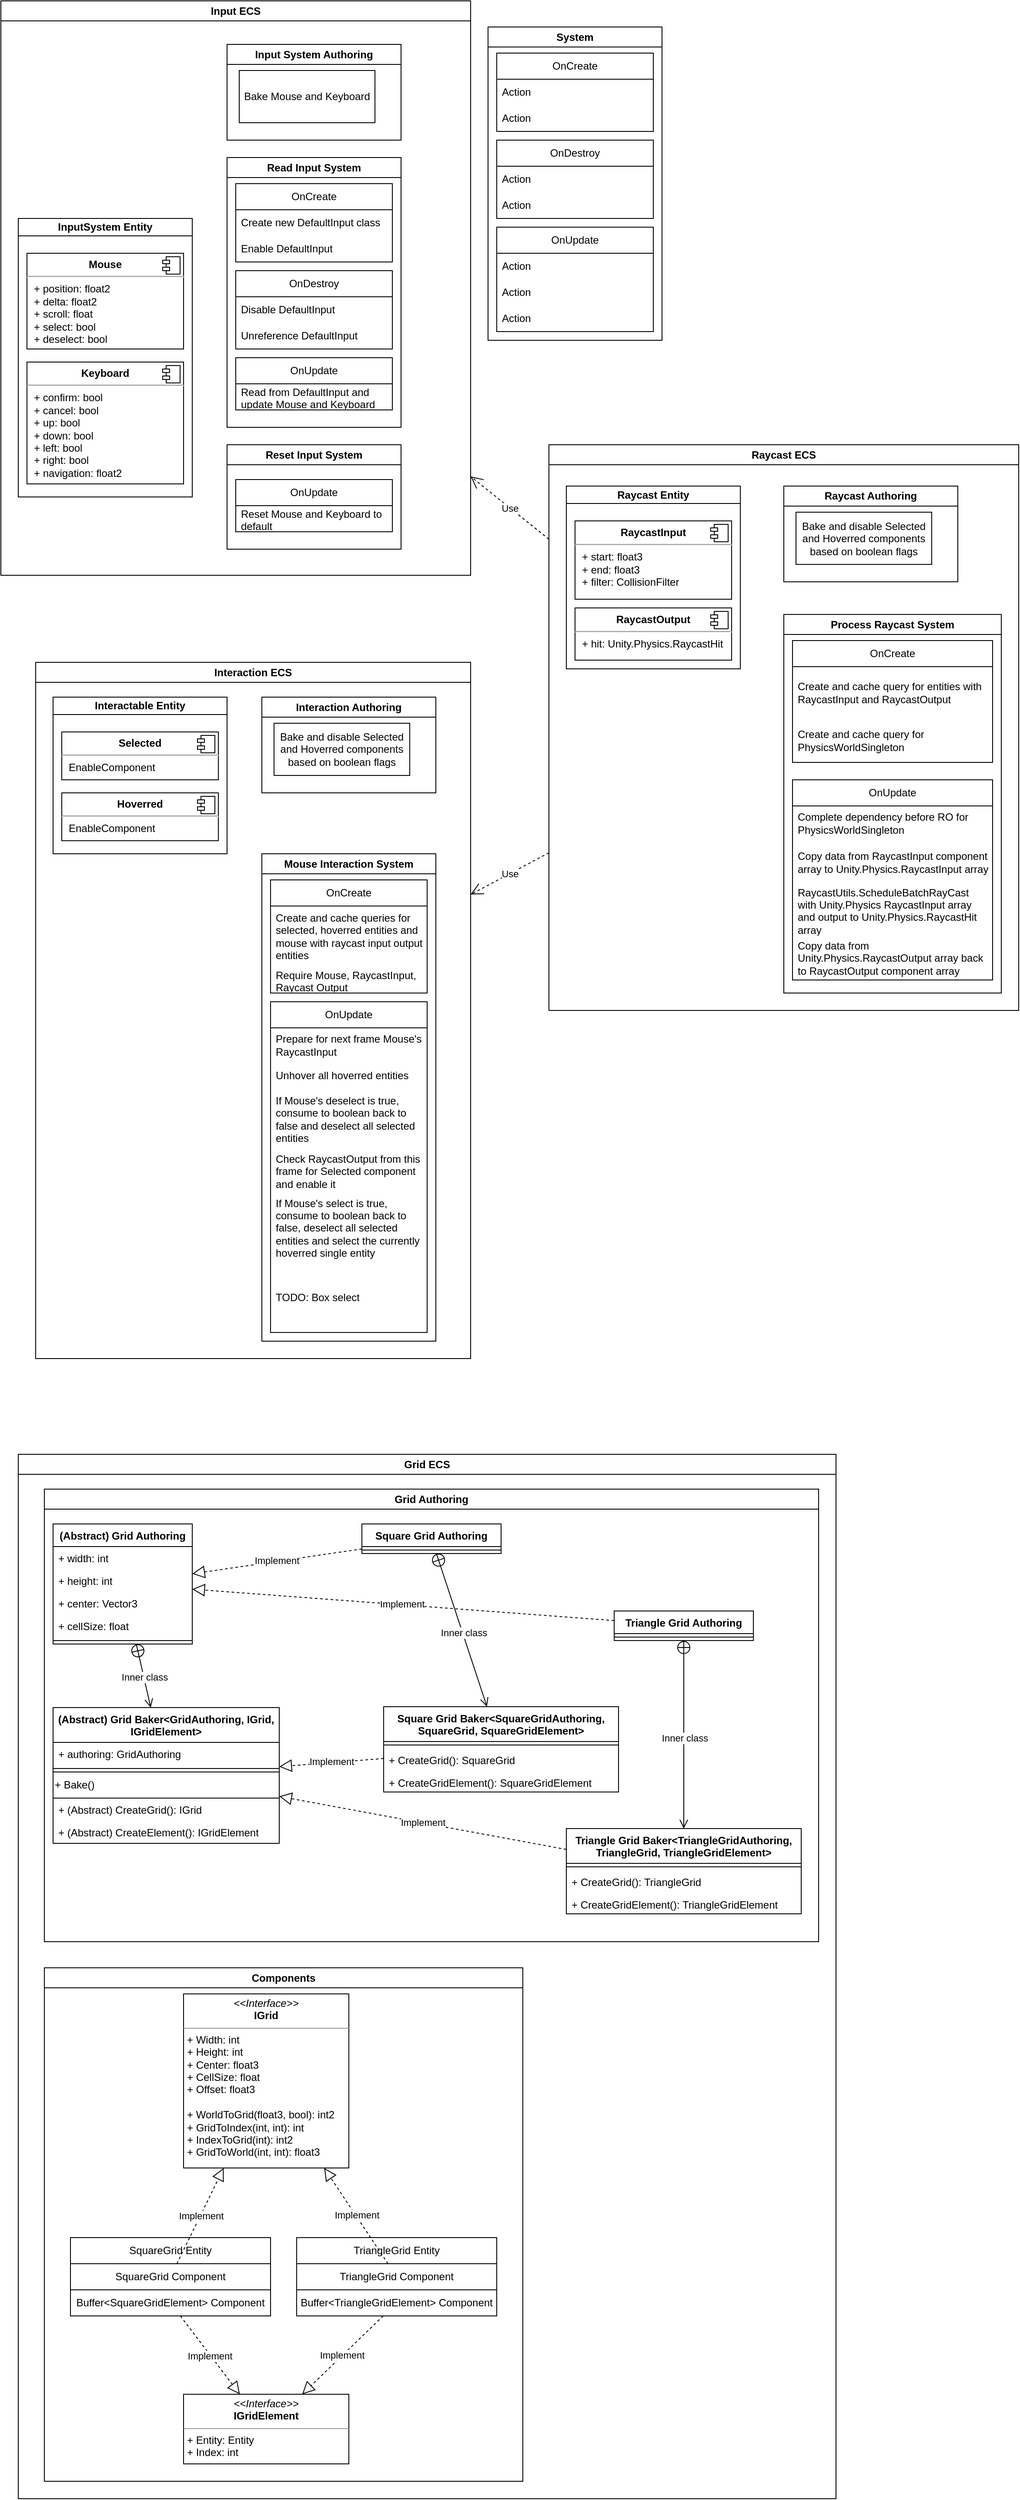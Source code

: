 <mxfile version="22.1.16" type="device">
  <diagram id="C5RBs43oDa-KdzZeNtuy" name="Page-1">
    <mxGraphModel dx="1114" dy="774" grid="1" gridSize="10" guides="1" tooltips="1" connect="1" arrows="1" fold="1" page="1" pageScale="1" pageWidth="827" pageHeight="1169" math="0" shadow="0">
      <root>
        <mxCell id="WIyWlLk6GJQsqaUBKTNV-0" />
        <mxCell id="WIyWlLk6GJQsqaUBKTNV-1" parent="WIyWlLk6GJQsqaUBKTNV-0" />
        <mxCell id="x0R6FGJwcZ99LchFnE9a-0" value="Input ECS" style="swimlane;whiteSpace=wrap;html=1;" parent="WIyWlLk6GJQsqaUBKTNV-1" vertex="1">
          <mxGeometry x="50" y="70" width="540" height="660" as="geometry">
            <mxRectangle x="250" y="120" width="120" height="30" as="alternateBounds" />
          </mxGeometry>
        </mxCell>
        <mxCell id="x0R6FGJwcZ99LchFnE9a-8" value="InputSystem Entity" style="swimlane;whiteSpace=wrap;html=1;startSize=20;" parent="x0R6FGJwcZ99LchFnE9a-0" vertex="1">
          <mxGeometry x="20" y="250" width="200" height="320" as="geometry" />
        </mxCell>
        <mxCell id="x0R6FGJwcZ99LchFnE9a-2" value="&lt;p style=&quot;margin:0px;margin-top:6px;text-align:center;&quot;&gt;&lt;b&gt;Mouse&lt;/b&gt;&lt;/p&gt;&lt;hr&gt;&lt;p style=&quot;margin:0px;margin-left:8px;&quot;&gt;+ position: float2&lt;/p&gt;&lt;p style=&quot;margin:0px;margin-left:8px;&quot;&gt;+ delta: float2&lt;br&gt;&lt;/p&gt;&lt;p style=&quot;margin:0px;margin-left:8px;&quot;&gt;+ scroll: float&lt;br&gt;&lt;/p&gt;&lt;p style=&quot;margin:0px;margin-left:8px;&quot;&gt;+ select: bool&lt;br&gt;&lt;/p&gt;&lt;p style=&quot;margin:0px;margin-left:8px;&quot;&gt;+ deselect: bool&lt;/p&gt;" style="align=left;overflow=fill;html=1;dropTarget=0;whiteSpace=wrap;" parent="x0R6FGJwcZ99LchFnE9a-8" vertex="1">
          <mxGeometry x="10" y="40" width="180" height="110" as="geometry" />
        </mxCell>
        <mxCell id="x0R6FGJwcZ99LchFnE9a-3" value="" style="shape=component;jettyWidth=8;jettyHeight=4;" parent="x0R6FGJwcZ99LchFnE9a-2" vertex="1">
          <mxGeometry x="1" width="20" height="20" relative="1" as="geometry">
            <mxPoint x="-24" y="4" as="offset" />
          </mxGeometry>
        </mxCell>
        <mxCell id="x0R6FGJwcZ99LchFnE9a-4" value="&lt;p style=&quot;margin:0px;margin-top:6px;text-align:center;&quot;&gt;&lt;b&gt;Keyboard&lt;/b&gt;&lt;/p&gt;&lt;hr&gt;&lt;p style=&quot;margin: 0px 0px 0px 8px;&quot;&gt;+ confirm: bool&lt;br&gt;&lt;/p&gt;&lt;p style=&quot;margin: 0px 0px 0px 8px;&quot;&gt;+ cancel: bool&lt;/p&gt;&lt;p style=&quot;margin: 0px 0px 0px 8px;&quot;&gt;+ up: bool&lt;br&gt;&lt;/p&gt;&lt;p style=&quot;margin: 0px 0px 0px 8px;&quot;&gt;+ down: bool&lt;/p&gt;&lt;p style=&quot;margin: 0px 0px 0px 8px;&quot;&gt;+ left: bool&lt;br&gt;&lt;/p&gt;&lt;p style=&quot;margin: 0px 0px 0px 8px;&quot;&gt;+ right: bool&lt;/p&gt;&lt;p style=&quot;margin: 0px 0px 0px 8px;&quot;&gt;+ navigation: float2&lt;/p&gt;" style="align=left;overflow=fill;html=1;dropTarget=0;whiteSpace=wrap;" parent="x0R6FGJwcZ99LchFnE9a-8" vertex="1">
          <mxGeometry x="10" y="165" width="180" height="140" as="geometry" />
        </mxCell>
        <mxCell id="x0R6FGJwcZ99LchFnE9a-5" value="" style="shape=component;jettyWidth=8;jettyHeight=4;" parent="x0R6FGJwcZ99LchFnE9a-4" vertex="1">
          <mxGeometry x="1" width="20" height="20" relative="1" as="geometry">
            <mxPoint x="-24" y="4" as="offset" />
          </mxGeometry>
        </mxCell>
        <mxCell id="x0R6FGJwcZ99LchFnE9a-9" value="Input System Authoring" style="swimlane;whiteSpace=wrap;html=1;" parent="x0R6FGJwcZ99LchFnE9a-0" vertex="1">
          <mxGeometry x="260" y="50" width="200" height="110" as="geometry" />
        </mxCell>
        <mxCell id="x0R6FGJwcZ99LchFnE9a-46" value="Bake Mouse and Keyboard" style="rounded=0;whiteSpace=wrap;html=1;" parent="x0R6FGJwcZ99LchFnE9a-9" vertex="1">
          <mxGeometry x="14" y="30" width="156" height="60" as="geometry" />
        </mxCell>
        <mxCell id="x0R6FGJwcZ99LchFnE9a-10" value="Read Input System" style="swimlane;whiteSpace=wrap;html=1;" parent="x0R6FGJwcZ99LchFnE9a-0" vertex="1">
          <mxGeometry x="260" y="180" width="200" height="310" as="geometry">
            <mxRectangle x="260" y="300" width="150" height="30" as="alternateBounds" />
          </mxGeometry>
        </mxCell>
        <mxCell id="x0R6FGJwcZ99LchFnE9a-12" value="OnCreate" style="swimlane;fontStyle=0;childLayout=stackLayout;horizontal=1;startSize=30;horizontalStack=0;resizeParent=1;resizeParentMax=0;resizeLast=0;collapsible=1;marginBottom=0;whiteSpace=wrap;html=1;" parent="x0R6FGJwcZ99LchFnE9a-10" vertex="1">
          <mxGeometry x="10" y="30" width="180" height="90" as="geometry" />
        </mxCell>
        <mxCell id="x0R6FGJwcZ99LchFnE9a-13" value="Create new DefaultInput class" style="text;strokeColor=none;fillColor=none;align=left;verticalAlign=middle;spacingLeft=4;spacingRight=4;overflow=hidden;points=[[0,0.5],[1,0.5]];portConstraint=eastwest;rotatable=0;whiteSpace=wrap;html=1;" parent="x0R6FGJwcZ99LchFnE9a-12" vertex="1">
          <mxGeometry y="30" width="180" height="30" as="geometry" />
        </mxCell>
        <mxCell id="x0R6FGJwcZ99LchFnE9a-42" value="Enable DefaultInput" style="text;strokeColor=none;fillColor=none;align=left;verticalAlign=middle;spacingLeft=4;spacingRight=4;overflow=hidden;points=[[0,0.5],[1,0.5]];portConstraint=eastwest;rotatable=0;whiteSpace=wrap;html=1;" parent="x0R6FGJwcZ99LchFnE9a-12" vertex="1">
          <mxGeometry y="60" width="180" height="30" as="geometry" />
        </mxCell>
        <mxCell id="x0R6FGJwcZ99LchFnE9a-16" value="OnDestroy" style="swimlane;fontStyle=0;childLayout=stackLayout;horizontal=1;startSize=30;horizontalStack=0;resizeParent=1;resizeParentMax=0;resizeLast=0;collapsible=1;marginBottom=0;whiteSpace=wrap;html=1;" parent="x0R6FGJwcZ99LchFnE9a-10" vertex="1">
          <mxGeometry x="10" y="130" width="180" height="90" as="geometry" />
        </mxCell>
        <mxCell id="x0R6FGJwcZ99LchFnE9a-17" value="Disable DefaultInput" style="text;strokeColor=none;fillColor=none;align=left;verticalAlign=middle;spacingLeft=4;spacingRight=4;overflow=hidden;points=[[0,0.5],[1,0.5]];portConstraint=eastwest;rotatable=0;whiteSpace=wrap;html=1;" parent="x0R6FGJwcZ99LchFnE9a-16" vertex="1">
          <mxGeometry y="30" width="180" height="30" as="geometry" />
        </mxCell>
        <mxCell id="x0R6FGJwcZ99LchFnE9a-44" value="Unreference DefaultInput" style="text;strokeColor=none;fillColor=none;align=left;verticalAlign=middle;spacingLeft=4;spacingRight=4;overflow=hidden;points=[[0,0.5],[1,0.5]];portConstraint=eastwest;rotatable=0;whiteSpace=wrap;html=1;" parent="x0R6FGJwcZ99LchFnE9a-16" vertex="1">
          <mxGeometry y="60" width="180" height="30" as="geometry" />
        </mxCell>
        <mxCell id="x0R6FGJwcZ99LchFnE9a-20" value="OnUpdate" style="swimlane;fontStyle=0;childLayout=stackLayout;horizontal=1;startSize=30;horizontalStack=0;resizeParent=1;resizeParentMax=0;resizeLast=0;collapsible=1;marginBottom=0;whiteSpace=wrap;html=1;" parent="x0R6FGJwcZ99LchFnE9a-10" vertex="1">
          <mxGeometry x="10" y="230" width="180" height="60" as="geometry" />
        </mxCell>
        <mxCell id="x0R6FGJwcZ99LchFnE9a-22" value="Read from DefaultInput and update Mouse and Keyboard" style="text;strokeColor=none;fillColor=none;align=left;verticalAlign=middle;spacingLeft=4;spacingRight=4;overflow=hidden;points=[[0,0.5],[1,0.5]];portConstraint=eastwest;rotatable=0;whiteSpace=wrap;html=1;" parent="x0R6FGJwcZ99LchFnE9a-20" vertex="1">
          <mxGeometry y="30" width="180" height="30" as="geometry" />
        </mxCell>
        <mxCell id="pSEBk5ECcO7ClqmV0BmE-11" value="Reset Input System" style="swimlane;whiteSpace=wrap;html=1;" vertex="1" parent="x0R6FGJwcZ99LchFnE9a-0">
          <mxGeometry x="260" y="510" width="200" height="120" as="geometry">
            <mxRectangle x="260" y="300" width="150" height="30" as="alternateBounds" />
          </mxGeometry>
        </mxCell>
        <mxCell id="pSEBk5ECcO7ClqmV0BmE-18" value="OnUpdate" style="swimlane;fontStyle=0;childLayout=stackLayout;horizontal=1;startSize=30;horizontalStack=0;resizeParent=1;resizeParentMax=0;resizeLast=0;collapsible=1;marginBottom=0;whiteSpace=wrap;html=1;" vertex="1" parent="pSEBk5ECcO7ClqmV0BmE-11">
          <mxGeometry x="10" y="40" width="180" height="60" as="geometry" />
        </mxCell>
        <mxCell id="pSEBk5ECcO7ClqmV0BmE-19" value="Reset Mouse and Keyboard to default" style="text;strokeColor=none;fillColor=none;align=left;verticalAlign=middle;spacingLeft=4;spacingRight=4;overflow=hidden;points=[[0,0.5],[1,0.5]];portConstraint=eastwest;rotatable=0;whiteSpace=wrap;html=1;" vertex="1" parent="pSEBk5ECcO7ClqmV0BmE-18">
          <mxGeometry y="30" width="180" height="30" as="geometry" />
        </mxCell>
        <mxCell id="x0R6FGJwcZ99LchFnE9a-23" value="System" style="swimlane;whiteSpace=wrap;html=1;" parent="WIyWlLk6GJQsqaUBKTNV-1" vertex="1">
          <mxGeometry x="610" y="100" width="200" height="360" as="geometry">
            <mxRectangle x="260" y="300" width="150" height="30" as="alternateBounds" />
          </mxGeometry>
        </mxCell>
        <mxCell id="x0R6FGJwcZ99LchFnE9a-24" value="OnCreate" style="swimlane;fontStyle=0;childLayout=stackLayout;horizontal=1;startSize=30;horizontalStack=0;resizeParent=1;resizeParentMax=0;resizeLast=0;collapsible=1;marginBottom=0;whiteSpace=wrap;html=1;" parent="x0R6FGJwcZ99LchFnE9a-23" vertex="1">
          <mxGeometry x="10" y="30" width="180" height="90" as="geometry" />
        </mxCell>
        <mxCell id="x0R6FGJwcZ99LchFnE9a-32" value="Action" style="text;strokeColor=none;fillColor=none;align=left;verticalAlign=middle;spacingLeft=4;spacingRight=4;overflow=hidden;points=[[0,0.5],[1,0.5]];portConstraint=eastwest;rotatable=0;whiteSpace=wrap;html=1;" parent="x0R6FGJwcZ99LchFnE9a-24" vertex="1">
          <mxGeometry y="30" width="180" height="30" as="geometry" />
        </mxCell>
        <mxCell id="x0R6FGJwcZ99LchFnE9a-33" value="Action" style="text;strokeColor=none;fillColor=none;align=left;verticalAlign=middle;spacingLeft=4;spacingRight=4;overflow=hidden;points=[[0,0.5],[1,0.5]];portConstraint=eastwest;rotatable=0;whiteSpace=wrap;html=1;" parent="x0R6FGJwcZ99LchFnE9a-24" vertex="1">
          <mxGeometry y="60" width="180" height="30" as="geometry" />
        </mxCell>
        <mxCell id="x0R6FGJwcZ99LchFnE9a-34" value="OnDestroy" style="swimlane;fontStyle=0;childLayout=stackLayout;horizontal=1;startSize=30;horizontalStack=0;resizeParent=1;resizeParentMax=0;resizeLast=0;collapsible=1;marginBottom=0;whiteSpace=wrap;html=1;" parent="x0R6FGJwcZ99LchFnE9a-23" vertex="1">
          <mxGeometry x="10" y="130" width="180" height="90" as="geometry" />
        </mxCell>
        <mxCell id="x0R6FGJwcZ99LchFnE9a-35" value="Action" style="text;strokeColor=none;fillColor=none;align=left;verticalAlign=middle;spacingLeft=4;spacingRight=4;overflow=hidden;points=[[0,0.5],[1,0.5]];portConstraint=eastwest;rotatable=0;whiteSpace=wrap;html=1;" parent="x0R6FGJwcZ99LchFnE9a-34" vertex="1">
          <mxGeometry y="30" width="180" height="30" as="geometry" />
        </mxCell>
        <mxCell id="x0R6FGJwcZ99LchFnE9a-36" value="Action" style="text;strokeColor=none;fillColor=none;align=left;verticalAlign=middle;spacingLeft=4;spacingRight=4;overflow=hidden;points=[[0,0.5],[1,0.5]];portConstraint=eastwest;rotatable=0;whiteSpace=wrap;html=1;" parent="x0R6FGJwcZ99LchFnE9a-34" vertex="1">
          <mxGeometry y="60" width="180" height="30" as="geometry" />
        </mxCell>
        <mxCell id="x0R6FGJwcZ99LchFnE9a-38" value="OnUpdate" style="swimlane;fontStyle=0;childLayout=stackLayout;horizontal=1;startSize=30;horizontalStack=0;resizeParent=1;resizeParentMax=0;resizeLast=0;collapsible=1;marginBottom=0;whiteSpace=wrap;html=1;" parent="x0R6FGJwcZ99LchFnE9a-23" vertex="1">
          <mxGeometry x="10" y="230" width="180" height="120" as="geometry" />
        </mxCell>
        <mxCell id="x0R6FGJwcZ99LchFnE9a-39" value="Action" style="text;strokeColor=none;fillColor=none;align=left;verticalAlign=middle;spacingLeft=4;spacingRight=4;overflow=hidden;points=[[0,0.5],[1,0.5]];portConstraint=eastwest;rotatable=0;whiteSpace=wrap;html=1;" parent="x0R6FGJwcZ99LchFnE9a-38" vertex="1">
          <mxGeometry y="30" width="180" height="30" as="geometry" />
        </mxCell>
        <mxCell id="x0R6FGJwcZ99LchFnE9a-40" value="Action" style="text;strokeColor=none;fillColor=none;align=left;verticalAlign=middle;spacingLeft=4;spacingRight=4;overflow=hidden;points=[[0,0.5],[1,0.5]];portConstraint=eastwest;rotatable=0;whiteSpace=wrap;html=1;" parent="x0R6FGJwcZ99LchFnE9a-38" vertex="1">
          <mxGeometry y="60" width="180" height="30" as="geometry" />
        </mxCell>
        <mxCell id="x0R6FGJwcZ99LchFnE9a-41" value="Action" style="text;strokeColor=none;fillColor=none;align=left;verticalAlign=middle;spacingLeft=4;spacingRight=4;overflow=hidden;points=[[0,0.5],[1,0.5]];portConstraint=eastwest;rotatable=0;whiteSpace=wrap;html=1;" parent="x0R6FGJwcZ99LchFnE9a-38" vertex="1">
          <mxGeometry y="90" width="180" height="30" as="geometry" />
        </mxCell>
        <mxCell id="pSEBk5ECcO7ClqmV0BmE-63" value="Raycast ECS" style="swimlane;whiteSpace=wrap;html=1;startSize=23;" vertex="1" parent="WIyWlLk6GJQsqaUBKTNV-1">
          <mxGeometry x="680" y="580" width="540" height="650" as="geometry" />
        </mxCell>
        <mxCell id="pSEBk5ECcO7ClqmV0BmE-42" value="Raycast Entity" style="swimlane;whiteSpace=wrap;html=1;startSize=20;" vertex="1" parent="pSEBk5ECcO7ClqmV0BmE-63">
          <mxGeometry x="20" y="47.5" width="200" height="210" as="geometry" />
        </mxCell>
        <mxCell id="pSEBk5ECcO7ClqmV0BmE-43" value="&lt;p style=&quot;margin:0px;margin-top:6px;text-align:center;&quot;&gt;&lt;b&gt;RaycastOutput&lt;/b&gt;&lt;/p&gt;&lt;hr&gt;&lt;p style=&quot;margin: 0px 0px 0px 8px;&quot;&gt;+ hit: Unity.Physics.RaycastHit&lt;/p&gt;" style="align=left;overflow=fill;html=1;dropTarget=0;whiteSpace=wrap;" vertex="1" parent="pSEBk5ECcO7ClqmV0BmE-42">
          <mxGeometry x="10" y="140" width="180" height="60" as="geometry" />
        </mxCell>
        <mxCell id="pSEBk5ECcO7ClqmV0BmE-44" value="" style="shape=component;jettyWidth=8;jettyHeight=4;" vertex="1" parent="pSEBk5ECcO7ClqmV0BmE-43">
          <mxGeometry x="1" width="20" height="20" relative="1" as="geometry">
            <mxPoint x="-24" y="4" as="offset" />
          </mxGeometry>
        </mxCell>
        <mxCell id="pSEBk5ECcO7ClqmV0BmE-45" value="&lt;p style=&quot;margin:0px;margin-top:6px;text-align:center;&quot;&gt;&lt;b&gt;RaycastInput&lt;/b&gt;&lt;/p&gt;&lt;hr&gt;&lt;p style=&quot;margin: 0px 0px 0px 8px;&quot;&gt;+ start: float3&lt;br&gt;&lt;/p&gt;&lt;p style=&quot;margin: 0px 0px 0px 8px;&quot;&gt;+ end: float3&lt;/p&gt;&lt;p style=&quot;margin: 0px 0px 0px 8px;&quot;&gt;+ filter: CollisionFilter&lt;/p&gt;" style="align=left;overflow=fill;html=1;dropTarget=0;whiteSpace=wrap;" vertex="1" parent="pSEBk5ECcO7ClqmV0BmE-42">
          <mxGeometry x="10" y="40" width="180" height="90" as="geometry" />
        </mxCell>
        <mxCell id="pSEBk5ECcO7ClqmV0BmE-46" value="" style="shape=component;jettyWidth=8;jettyHeight=4;" vertex="1" parent="pSEBk5ECcO7ClqmV0BmE-45">
          <mxGeometry x="1" width="20" height="20" relative="1" as="geometry">
            <mxPoint x="-24" y="4" as="offset" />
          </mxGeometry>
        </mxCell>
        <mxCell id="pSEBk5ECcO7ClqmV0BmE-47" value="Raycast Authoring" style="swimlane;whiteSpace=wrap;html=1;" vertex="1" parent="pSEBk5ECcO7ClqmV0BmE-63">
          <mxGeometry x="270" y="47.5" width="200" height="110" as="geometry" />
        </mxCell>
        <mxCell id="pSEBk5ECcO7ClqmV0BmE-48" value="Bake and disable Selected and Hoverred components based on boolean flags" style="rounded=0;whiteSpace=wrap;html=1;" vertex="1" parent="pSEBk5ECcO7ClqmV0BmE-47">
          <mxGeometry x="14" y="30" width="156" height="60" as="geometry" />
        </mxCell>
        <mxCell id="pSEBk5ECcO7ClqmV0BmE-52" value="Process Raycast System" style="swimlane;whiteSpace=wrap;html=1;" vertex="1" parent="pSEBk5ECcO7ClqmV0BmE-63">
          <mxGeometry x="270" y="195" width="250" height="435" as="geometry">
            <mxRectangle x="260" y="300" width="150" height="30" as="alternateBounds" />
          </mxGeometry>
        </mxCell>
        <mxCell id="pSEBk5ECcO7ClqmV0BmE-53" value="OnCreate" style="swimlane;fontStyle=0;childLayout=stackLayout;horizontal=1;startSize=30;horizontalStack=0;resizeParent=1;resizeParentMax=0;resizeLast=0;collapsible=1;marginBottom=0;whiteSpace=wrap;html=1;" vertex="1" parent="pSEBk5ECcO7ClqmV0BmE-52">
          <mxGeometry x="10" y="30" width="230" height="140" as="geometry" />
        </mxCell>
        <mxCell id="pSEBk5ECcO7ClqmV0BmE-54" value="Create and cache query for entities with RaycastInput and RaycastOutput" style="text;strokeColor=none;fillColor=none;align=left;verticalAlign=middle;spacingLeft=4;spacingRight=4;overflow=hidden;points=[[0,0.5],[1,0.5]];portConstraint=eastwest;rotatable=0;whiteSpace=wrap;html=1;" vertex="1" parent="pSEBk5ECcO7ClqmV0BmE-53">
          <mxGeometry y="30" width="230" height="60" as="geometry" />
        </mxCell>
        <mxCell id="pSEBk5ECcO7ClqmV0BmE-55" value="Create and cache query for PhysicsWorldSingleton" style="text;strokeColor=none;fillColor=none;align=left;verticalAlign=middle;spacingLeft=4;spacingRight=4;overflow=hidden;points=[[0,0.5],[1,0.5]];portConstraint=eastwest;rotatable=0;whiteSpace=wrap;html=1;" vertex="1" parent="pSEBk5ECcO7ClqmV0BmE-53">
          <mxGeometry y="90" width="230" height="50" as="geometry" />
        </mxCell>
        <mxCell id="pSEBk5ECcO7ClqmV0BmE-59" value="OnUpdate" style="swimlane;fontStyle=0;childLayout=stackLayout;horizontal=1;startSize=30;horizontalStack=0;resizeParent=1;resizeParentMax=0;resizeLast=0;collapsible=1;marginBottom=0;whiteSpace=wrap;html=1;" vertex="1" parent="pSEBk5ECcO7ClqmV0BmE-52">
          <mxGeometry x="10" y="190" width="230" height="230" as="geometry" />
        </mxCell>
        <mxCell id="pSEBk5ECcO7ClqmV0BmE-60" value="Complete dependency before RO for PhysicsWorldSingleton" style="text;strokeColor=none;fillColor=none;align=left;verticalAlign=middle;spacingLeft=4;spacingRight=4;overflow=hidden;points=[[0,0.5],[1,0.5]];portConstraint=eastwest;rotatable=0;whiteSpace=wrap;html=1;" vertex="1" parent="pSEBk5ECcO7ClqmV0BmE-59">
          <mxGeometry y="30" width="230" height="40" as="geometry" />
        </mxCell>
        <mxCell id="pSEBk5ECcO7ClqmV0BmE-61" value="Copy data from RaycastInput component array to Unity.Physics.RaycastInput array" style="text;strokeColor=none;fillColor=none;align=left;verticalAlign=middle;spacingLeft=4;spacingRight=4;overflow=hidden;points=[[0,0.5],[1,0.5]];portConstraint=eastwest;rotatable=0;whiteSpace=wrap;html=1;" vertex="1" parent="pSEBk5ECcO7ClqmV0BmE-59">
          <mxGeometry y="70" width="230" height="50" as="geometry" />
        </mxCell>
        <mxCell id="pSEBk5ECcO7ClqmV0BmE-62" value="RaycastUtils.ScheduleBatchRayCast with Unity.Physics RaycastInput array and output to Unity.Physics.RaycastHit array" style="text;strokeColor=none;fillColor=none;align=left;verticalAlign=middle;spacingLeft=4;spacingRight=4;overflow=hidden;points=[[0,0.5],[1,0.5]];portConstraint=eastwest;rotatable=0;whiteSpace=wrap;html=1;" vertex="1" parent="pSEBk5ECcO7ClqmV0BmE-59">
          <mxGeometry y="120" width="230" height="60" as="geometry" />
        </mxCell>
        <mxCell id="pSEBk5ECcO7ClqmV0BmE-83" value="Copy data from Unity.Physics.RaycastOutput array back to RaycastOutput component array" style="text;strokeColor=none;fillColor=none;align=left;verticalAlign=middle;spacingLeft=4;spacingRight=4;overflow=hidden;points=[[0,0.5],[1,0.5]];portConstraint=eastwest;rotatable=0;whiteSpace=wrap;html=1;" vertex="1" parent="pSEBk5ECcO7ClqmV0BmE-59">
          <mxGeometry y="180" width="230" height="50" as="geometry" />
        </mxCell>
        <mxCell id="pSEBk5ECcO7ClqmV0BmE-64" value="Interaction ECS" style="swimlane;whiteSpace=wrap;html=1;" vertex="1" parent="WIyWlLk6GJQsqaUBKTNV-1">
          <mxGeometry x="90" y="830" width="500" height="800" as="geometry" />
        </mxCell>
        <mxCell id="pSEBk5ECcO7ClqmV0BmE-22" value="Interactable Entity" style="swimlane;whiteSpace=wrap;html=1;startSize=20;" vertex="1" parent="pSEBk5ECcO7ClqmV0BmE-64">
          <mxGeometry x="20" y="40" width="200" height="180" as="geometry" />
        </mxCell>
        <mxCell id="pSEBk5ECcO7ClqmV0BmE-25" value="&lt;p style=&quot;margin:0px;margin-top:6px;text-align:center;&quot;&gt;&lt;b&gt;Hoverred&lt;/b&gt;&lt;/p&gt;&lt;hr&gt;&lt;p style=&quot;margin: 0px 0px 0px 8px;&quot;&gt;EnableComponent&lt;/p&gt;" style="align=left;overflow=fill;html=1;dropTarget=0;whiteSpace=wrap;" vertex="1" parent="pSEBk5ECcO7ClqmV0BmE-22">
          <mxGeometry x="10" y="110" width="180" height="55" as="geometry" />
        </mxCell>
        <mxCell id="pSEBk5ECcO7ClqmV0BmE-26" value="" style="shape=component;jettyWidth=8;jettyHeight=4;" vertex="1" parent="pSEBk5ECcO7ClqmV0BmE-25">
          <mxGeometry x="1" width="20" height="20" relative="1" as="geometry">
            <mxPoint x="-24" y="4" as="offset" />
          </mxGeometry>
        </mxCell>
        <mxCell id="pSEBk5ECcO7ClqmV0BmE-27" value="&lt;p style=&quot;margin:0px;margin-top:6px;text-align:center;&quot;&gt;&lt;b&gt;Selected&lt;/b&gt;&lt;/p&gt;&lt;hr&gt;&lt;p style=&quot;margin: 0px 0px 0px 8px;&quot;&gt;EnableComponent&lt;/p&gt;" style="align=left;overflow=fill;html=1;dropTarget=0;whiteSpace=wrap;" vertex="1" parent="pSEBk5ECcO7ClqmV0BmE-22">
          <mxGeometry x="10" y="40" width="180" height="55" as="geometry" />
        </mxCell>
        <mxCell id="pSEBk5ECcO7ClqmV0BmE-28" value="" style="shape=component;jettyWidth=8;jettyHeight=4;" vertex="1" parent="pSEBk5ECcO7ClqmV0BmE-27">
          <mxGeometry x="1" width="20" height="20" relative="1" as="geometry">
            <mxPoint x="-24" y="4" as="offset" />
          </mxGeometry>
        </mxCell>
        <mxCell id="pSEBk5ECcO7ClqmV0BmE-29" value="Interaction Authoring" style="swimlane;whiteSpace=wrap;html=1;" vertex="1" parent="pSEBk5ECcO7ClqmV0BmE-64">
          <mxGeometry x="260" y="40" width="200" height="110" as="geometry" />
        </mxCell>
        <mxCell id="pSEBk5ECcO7ClqmV0BmE-30" value="Bake and disable Selected and Hoverred components based on boolean flags" style="rounded=0;whiteSpace=wrap;html=1;" vertex="1" parent="pSEBk5ECcO7ClqmV0BmE-29">
          <mxGeometry x="14" y="30" width="156" height="60" as="geometry" />
        </mxCell>
        <mxCell id="pSEBk5ECcO7ClqmV0BmE-31" value="Mouse Interaction System" style="swimlane;whiteSpace=wrap;html=1;" vertex="1" parent="pSEBk5ECcO7ClqmV0BmE-64">
          <mxGeometry x="260" y="220" width="200" height="560" as="geometry">
            <mxRectangle x="260" y="300" width="150" height="30" as="alternateBounds" />
          </mxGeometry>
        </mxCell>
        <mxCell id="pSEBk5ECcO7ClqmV0BmE-32" value="OnCreate" style="swimlane;fontStyle=0;childLayout=stackLayout;horizontal=1;startSize=30;horizontalStack=0;resizeParent=1;resizeParentMax=0;resizeLast=0;collapsible=1;marginBottom=0;whiteSpace=wrap;html=1;" vertex="1" parent="pSEBk5ECcO7ClqmV0BmE-31">
          <mxGeometry x="10" y="30" width="180" height="130" as="geometry" />
        </mxCell>
        <mxCell id="pSEBk5ECcO7ClqmV0BmE-33" value="Create and cache queries for selected, hoverred entities and mouse with raycast input output entities" style="text;strokeColor=none;fillColor=none;align=left;verticalAlign=middle;spacingLeft=4;spacingRight=4;overflow=hidden;points=[[0,0.5],[1,0.5]];portConstraint=eastwest;rotatable=0;whiteSpace=wrap;html=1;" vertex="1" parent="pSEBk5ECcO7ClqmV0BmE-32">
          <mxGeometry y="30" width="180" height="70" as="geometry" />
        </mxCell>
        <mxCell id="pSEBk5ECcO7ClqmV0BmE-34" value="Require Mouse, RaycastInput, Raycast Output" style="text;strokeColor=none;fillColor=none;align=left;verticalAlign=middle;spacingLeft=4;spacingRight=4;overflow=hidden;points=[[0,0.5],[1,0.5]];portConstraint=eastwest;rotatable=0;whiteSpace=wrap;html=1;" vertex="1" parent="pSEBk5ECcO7ClqmV0BmE-32">
          <mxGeometry y="100" width="180" height="30" as="geometry" />
        </mxCell>
        <mxCell id="pSEBk5ECcO7ClqmV0BmE-38" value="OnUpdate" style="swimlane;fontStyle=0;childLayout=stackLayout;horizontal=1;startSize=30;horizontalStack=0;resizeParent=1;resizeParentMax=0;resizeLast=0;collapsible=1;marginBottom=0;whiteSpace=wrap;html=1;" vertex="1" parent="pSEBk5ECcO7ClqmV0BmE-31">
          <mxGeometry x="10" y="170" width="180" height="380" as="geometry" />
        </mxCell>
        <mxCell id="pSEBk5ECcO7ClqmV0BmE-39" value="Prepare for next frame Mouse&#39;s RaycastInput" style="text;strokeColor=none;fillColor=none;align=left;verticalAlign=middle;spacingLeft=4;spacingRight=4;overflow=hidden;points=[[0,0.5],[1,0.5]];portConstraint=eastwest;rotatable=0;whiteSpace=wrap;html=1;" vertex="1" parent="pSEBk5ECcO7ClqmV0BmE-38">
          <mxGeometry y="30" width="180" height="40" as="geometry" />
        </mxCell>
        <mxCell id="pSEBk5ECcO7ClqmV0BmE-40" value="Unhover all hoverred entities" style="text;strokeColor=none;fillColor=none;align=left;verticalAlign=middle;spacingLeft=4;spacingRight=4;overflow=hidden;points=[[0,0.5],[1,0.5]];portConstraint=eastwest;rotatable=0;whiteSpace=wrap;html=1;" vertex="1" parent="pSEBk5ECcO7ClqmV0BmE-38">
          <mxGeometry y="70" width="180" height="30" as="geometry" />
        </mxCell>
        <mxCell id="pSEBk5ECcO7ClqmV0BmE-41" value="If Mouse&#39;s deselect is true, consume to boolean back to false and deselect all selected entities" style="text;strokeColor=none;fillColor=none;align=left;verticalAlign=middle;spacingLeft=4;spacingRight=4;overflow=hidden;points=[[0,0.5],[1,0.5]];portConstraint=eastwest;rotatable=0;whiteSpace=wrap;html=1;" vertex="1" parent="pSEBk5ECcO7ClqmV0BmE-38">
          <mxGeometry y="100" width="180" height="70" as="geometry" />
        </mxCell>
        <mxCell id="pSEBk5ECcO7ClqmV0BmE-50" value="Check RaycastOutput from this frame for Selected component and enable it" style="text;strokeColor=none;fillColor=none;align=left;verticalAlign=middle;spacingLeft=4;spacingRight=4;overflow=hidden;points=[[0,0.5],[1,0.5]];portConstraint=eastwest;rotatable=0;whiteSpace=wrap;html=1;" vertex="1" parent="pSEBk5ECcO7ClqmV0BmE-38">
          <mxGeometry y="170" width="180" height="50" as="geometry" />
        </mxCell>
        <mxCell id="pSEBk5ECcO7ClqmV0BmE-49" value="If Mouse&#39;s select is true, consume to boolean back to false, deselect all selected entities and select the currently hoverred single entity" style="text;strokeColor=none;fillColor=none;align=left;verticalAlign=middle;spacingLeft=4;spacingRight=4;overflow=hidden;points=[[0,0.5],[1,0.5]];portConstraint=eastwest;rotatable=0;whiteSpace=wrap;html=1;" vertex="1" parent="pSEBk5ECcO7ClqmV0BmE-38">
          <mxGeometry y="220" width="180" height="80" as="geometry" />
        </mxCell>
        <mxCell id="pSEBk5ECcO7ClqmV0BmE-51" value="TODO: Box select" style="text;strokeColor=none;fillColor=none;align=left;verticalAlign=middle;spacingLeft=4;spacingRight=4;overflow=hidden;points=[[0,0.5],[1,0.5]];portConstraint=eastwest;rotatable=0;whiteSpace=wrap;html=1;" vertex="1" parent="pSEBk5ECcO7ClqmV0BmE-38">
          <mxGeometry y="300" width="180" height="80" as="geometry" />
        </mxCell>
        <mxCell id="pSEBk5ECcO7ClqmV0BmE-85" value="Use" style="endArrow=open;endSize=12;dashed=1;html=1;rounded=0;" edge="1" parent="WIyWlLk6GJQsqaUBKTNV-1" source="pSEBk5ECcO7ClqmV0BmE-63" target="x0R6FGJwcZ99LchFnE9a-0">
          <mxGeometry width="160" relative="1" as="geometry">
            <mxPoint x="490" y="740" as="sourcePoint" />
            <mxPoint x="650" y="740" as="targetPoint" />
          </mxGeometry>
        </mxCell>
        <mxCell id="pSEBk5ECcO7ClqmV0BmE-86" value="Use" style="endArrow=open;endSize=12;dashed=1;html=1;rounded=0;" edge="1" parent="WIyWlLk6GJQsqaUBKTNV-1" source="pSEBk5ECcO7ClqmV0BmE-63" target="pSEBk5ECcO7ClqmV0BmE-64">
          <mxGeometry width="160" relative="1" as="geometry">
            <mxPoint x="490" y="880" as="sourcePoint" />
            <mxPoint x="650" y="880" as="targetPoint" />
          </mxGeometry>
        </mxCell>
        <mxCell id="pSEBk5ECcO7ClqmV0BmE-87" value="Grid ECS" style="swimlane;whiteSpace=wrap;html=1;" vertex="1" parent="WIyWlLk6GJQsqaUBKTNV-1">
          <mxGeometry x="70" y="1740" width="940" height="1200" as="geometry">
            <mxRectangle x="250" y="120" width="120" height="30" as="alternateBounds" />
          </mxGeometry>
        </mxCell>
        <mxCell id="pSEBk5ECcO7ClqmV0BmE-93" value="Grid Authoring" style="swimlane;whiteSpace=wrap;html=1;startSize=23;" vertex="1" parent="pSEBk5ECcO7ClqmV0BmE-87">
          <mxGeometry x="30" y="40" width="890" height="520" as="geometry" />
        </mxCell>
        <mxCell id="pSEBk5ECcO7ClqmV0BmE-108" value="(Abstract) Grid Authoring" style="swimlane;fontStyle=1;align=center;verticalAlign=top;childLayout=stackLayout;horizontal=1;startSize=26;horizontalStack=0;resizeParent=1;resizeParentMax=0;resizeLast=0;collapsible=1;marginBottom=0;whiteSpace=wrap;html=1;" vertex="1" parent="pSEBk5ECcO7ClqmV0BmE-93">
          <mxGeometry x="10" y="40" width="160" height="138" as="geometry" />
        </mxCell>
        <mxCell id="pSEBk5ECcO7ClqmV0BmE-109" value="+ width: int" style="text;strokeColor=none;fillColor=none;align=left;verticalAlign=top;spacingLeft=4;spacingRight=4;overflow=hidden;rotatable=0;points=[[0,0.5],[1,0.5]];portConstraint=eastwest;whiteSpace=wrap;html=1;" vertex="1" parent="pSEBk5ECcO7ClqmV0BmE-108">
          <mxGeometry y="26" width="160" height="26" as="geometry" />
        </mxCell>
        <mxCell id="pSEBk5ECcO7ClqmV0BmE-112" value="+ height: int" style="text;strokeColor=none;fillColor=none;align=left;verticalAlign=top;spacingLeft=4;spacingRight=4;overflow=hidden;rotatable=0;points=[[0,0.5],[1,0.5]];portConstraint=eastwest;whiteSpace=wrap;html=1;" vertex="1" parent="pSEBk5ECcO7ClqmV0BmE-108">
          <mxGeometry y="52" width="160" height="26" as="geometry" />
        </mxCell>
        <mxCell id="pSEBk5ECcO7ClqmV0BmE-113" value="+ center: Vector3" style="text;strokeColor=none;fillColor=none;align=left;verticalAlign=top;spacingLeft=4;spacingRight=4;overflow=hidden;rotatable=0;points=[[0,0.5],[1,0.5]];portConstraint=eastwest;whiteSpace=wrap;html=1;" vertex="1" parent="pSEBk5ECcO7ClqmV0BmE-108">
          <mxGeometry y="78" width="160" height="26" as="geometry" />
        </mxCell>
        <mxCell id="pSEBk5ECcO7ClqmV0BmE-114" value="+ cellSize: float" style="text;strokeColor=none;fillColor=none;align=left;verticalAlign=top;spacingLeft=4;spacingRight=4;overflow=hidden;rotatable=0;points=[[0,0.5],[1,0.5]];portConstraint=eastwest;whiteSpace=wrap;html=1;" vertex="1" parent="pSEBk5ECcO7ClqmV0BmE-108">
          <mxGeometry y="104" width="160" height="26" as="geometry" />
        </mxCell>
        <mxCell id="pSEBk5ECcO7ClqmV0BmE-110" value="" style="line;strokeWidth=1;fillColor=none;align=left;verticalAlign=middle;spacingTop=-1;spacingLeft=3;spacingRight=3;rotatable=0;labelPosition=right;points=[];portConstraint=eastwest;strokeColor=inherit;" vertex="1" parent="pSEBk5ECcO7ClqmV0BmE-108">
          <mxGeometry y="130" width="160" height="8" as="geometry" />
        </mxCell>
        <mxCell id="pSEBk5ECcO7ClqmV0BmE-115" value="(Abstract) Grid Baker&amp;lt;GridAuthoring, IGrid, IGridElement&amp;gt;" style="swimlane;fontStyle=1;align=center;verticalAlign=top;childLayout=stackLayout;horizontal=1;startSize=40;horizontalStack=0;resizeParent=1;resizeParentMax=0;resizeLast=0;collapsible=1;marginBottom=0;whiteSpace=wrap;html=1;" vertex="1" parent="pSEBk5ECcO7ClqmV0BmE-93">
          <mxGeometry x="10" y="251" width="260" height="156" as="geometry" />
        </mxCell>
        <mxCell id="pSEBk5ECcO7ClqmV0BmE-116" value="+ authoring: GridAuthoring" style="text;strokeColor=none;fillColor=none;align=left;verticalAlign=top;spacingLeft=4;spacingRight=4;overflow=hidden;rotatable=0;points=[[0,0.5],[1,0.5]];portConstraint=eastwest;whiteSpace=wrap;html=1;" vertex="1" parent="pSEBk5ECcO7ClqmV0BmE-115">
          <mxGeometry y="40" width="260" height="26" as="geometry" />
        </mxCell>
        <mxCell id="pSEBk5ECcO7ClqmV0BmE-120" value="" style="line;strokeWidth=1;fillColor=none;align=left;verticalAlign=middle;spacingTop=-1;spacingLeft=3;spacingRight=3;rotatable=0;labelPosition=right;points=[];portConstraint=eastwest;strokeColor=inherit;" vertex="1" parent="pSEBk5ECcO7ClqmV0BmE-115">
          <mxGeometry y="66" width="260" height="8" as="geometry" />
        </mxCell>
        <mxCell id="pSEBk5ECcO7ClqmV0BmE-134" value="+ Bake()" style="swimlane;fontStyle=0;childLayout=stackLayout;horizontal=1;startSize=30;horizontalStack=0;resizeParent=1;resizeParentMax=0;resizeLast=0;collapsible=1;marginBottom=0;whiteSpace=wrap;html=1;align=left;" vertex="1" collapsed="1" parent="pSEBk5ECcO7ClqmV0BmE-115">
          <mxGeometry y="74" width="260" height="30" as="geometry">
            <mxRectangle y="74" width="260" height="180" as="alternateBounds" />
          </mxGeometry>
        </mxCell>
        <mxCell id="pSEBk5ECcO7ClqmV0BmE-135" value="Create IGrid component with CreateGrid()" style="text;strokeColor=none;fillColor=none;align=left;verticalAlign=middle;spacingLeft=4;spacingRight=4;overflow=hidden;points=[[0,0.5],[1,0.5]];portConstraint=eastwest;rotatable=0;whiteSpace=wrap;html=1;" vertex="1" parent="pSEBk5ECcO7ClqmV0BmE-134">
          <mxGeometry y="30" width="260" height="30" as="geometry" />
        </mxCell>
        <mxCell id="pSEBk5ECcO7ClqmV0BmE-136" value="AddComponent IGrid to entity" style="text;strokeColor=none;fillColor=none;align=left;verticalAlign=middle;spacingLeft=4;spacingRight=4;overflow=hidden;points=[[0,0.5],[1,0.5]];portConstraint=eastwest;rotatable=0;whiteSpace=wrap;html=1;" vertex="1" parent="pSEBk5ECcO7ClqmV0BmE-134">
          <mxGeometry y="60" width="260" height="30" as="geometry" />
        </mxCell>
        <mxCell id="pSEBk5ECcO7ClqmV0BmE-137" value="Create array of IGridElement with CreateElement() and nested for loops" style="text;strokeColor=none;fillColor=none;align=left;verticalAlign=middle;spacingLeft=4;spacingRight=4;overflow=hidden;points=[[0,0.5],[1,0.5]];portConstraint=eastwest;rotatable=0;whiteSpace=wrap;html=1;" vertex="1" parent="pSEBk5ECcO7ClqmV0BmE-134">
          <mxGeometry y="90" width="260" height="30" as="geometry" />
        </mxCell>
        <mxCell id="pSEBk5ECcO7ClqmV0BmE-138" value="AddBuffer&amp;lt;IGridElement&amp;gt; to entity" style="text;strokeColor=none;fillColor=none;align=left;verticalAlign=middle;spacingLeft=4;spacingRight=4;overflow=hidden;points=[[0,0.5],[1,0.5]];portConstraint=eastwest;rotatable=0;whiteSpace=wrap;html=1;" vertex="1" parent="pSEBk5ECcO7ClqmV0BmE-134">
          <mxGeometry y="120" width="260" height="30" as="geometry" />
        </mxCell>
        <mxCell id="pSEBk5ECcO7ClqmV0BmE-139" value="Add array of IGridElement to buffer" style="text;strokeColor=none;fillColor=none;align=left;verticalAlign=middle;spacingLeft=4;spacingRight=4;overflow=hidden;points=[[0,0.5],[1,0.5]];portConstraint=eastwest;rotatable=0;whiteSpace=wrap;html=1;" vertex="1" parent="pSEBk5ECcO7ClqmV0BmE-134">
          <mxGeometry y="150" width="260" height="30" as="geometry" />
        </mxCell>
        <mxCell id="pSEBk5ECcO7ClqmV0BmE-122" value="+ (Abstract)&amp;nbsp;CreateGrid(): IGrid" style="text;strokeColor=none;fillColor=none;align=left;verticalAlign=top;spacingLeft=4;spacingRight=4;overflow=hidden;rotatable=0;points=[[0,0.5],[1,0.5]];portConstraint=eastwest;whiteSpace=wrap;html=1;" vertex="1" parent="pSEBk5ECcO7ClqmV0BmE-115">
          <mxGeometry y="104" width="260" height="26" as="geometry" />
        </mxCell>
        <mxCell id="pSEBk5ECcO7ClqmV0BmE-123" value="+ (Abstract) CreateElement(): IGridElement" style="text;strokeColor=none;fillColor=none;align=left;verticalAlign=top;spacingLeft=4;spacingRight=4;overflow=hidden;rotatable=0;points=[[0,0.5],[1,0.5]];portConstraint=eastwest;whiteSpace=wrap;html=1;" vertex="1" parent="pSEBk5ECcO7ClqmV0BmE-115">
          <mxGeometry y="130" width="260" height="26" as="geometry" />
        </mxCell>
        <mxCell id="pSEBk5ECcO7ClqmV0BmE-142" value="Square Grid Authoring" style="swimlane;fontStyle=1;align=center;verticalAlign=top;childLayout=stackLayout;horizontal=1;startSize=26;horizontalStack=0;resizeParent=1;resizeParentMax=0;resizeLast=0;collapsible=1;marginBottom=0;whiteSpace=wrap;html=1;" vertex="1" parent="pSEBk5ECcO7ClqmV0BmE-93">
          <mxGeometry x="365" y="40" width="160" height="34" as="geometry" />
        </mxCell>
        <mxCell id="pSEBk5ECcO7ClqmV0BmE-144" value="" style="line;strokeWidth=1;fillColor=none;align=left;verticalAlign=middle;spacingTop=-1;spacingLeft=3;spacingRight=3;rotatable=0;labelPosition=right;points=[];portConstraint=eastwest;strokeColor=inherit;" vertex="1" parent="pSEBk5ECcO7ClqmV0BmE-142">
          <mxGeometry y="26" width="160" height="8" as="geometry" />
        </mxCell>
        <mxCell id="pSEBk5ECcO7ClqmV0BmE-146" value="Square Grid Baker&amp;lt;SquareGridAuthoring, SquareGrid, SquareGridElement&amp;gt;" style="swimlane;fontStyle=1;align=center;verticalAlign=top;childLayout=stackLayout;horizontal=1;startSize=40;horizontalStack=0;resizeParent=1;resizeParentMax=0;resizeLast=0;collapsible=1;marginBottom=0;whiteSpace=wrap;html=1;" vertex="1" parent="pSEBk5ECcO7ClqmV0BmE-93">
          <mxGeometry x="390" y="250" width="270" height="98" as="geometry" />
        </mxCell>
        <mxCell id="pSEBk5ECcO7ClqmV0BmE-148" value="" style="line;strokeWidth=1;fillColor=none;align=left;verticalAlign=middle;spacingTop=-1;spacingLeft=3;spacingRight=3;rotatable=0;labelPosition=right;points=[];portConstraint=eastwest;strokeColor=inherit;" vertex="1" parent="pSEBk5ECcO7ClqmV0BmE-146">
          <mxGeometry y="40" width="270" height="8" as="geometry" />
        </mxCell>
        <mxCell id="pSEBk5ECcO7ClqmV0BmE-149" value="+ CreateGrid(): SquareGrid" style="text;strokeColor=none;fillColor=none;align=left;verticalAlign=top;spacingLeft=4;spacingRight=4;overflow=hidden;rotatable=0;points=[[0,0.5],[1,0.5]];portConstraint=eastwest;whiteSpace=wrap;html=1;" vertex="1" parent="pSEBk5ECcO7ClqmV0BmE-146">
          <mxGeometry y="48" width="270" height="26" as="geometry" />
        </mxCell>
        <mxCell id="pSEBk5ECcO7ClqmV0BmE-150" value="+ CreateGridElement(): SquareGridElement" style="text;strokeColor=none;fillColor=none;align=left;verticalAlign=top;spacingLeft=4;spacingRight=4;overflow=hidden;rotatable=0;points=[[0,0.5],[1,0.5]];portConstraint=eastwest;whiteSpace=wrap;html=1;" vertex="1" parent="pSEBk5ECcO7ClqmV0BmE-146">
          <mxGeometry y="74" width="270" height="24" as="geometry" />
        </mxCell>
        <mxCell id="pSEBk5ECcO7ClqmV0BmE-151" value="Triangle Grid Authoring" style="swimlane;fontStyle=1;align=center;verticalAlign=top;childLayout=stackLayout;horizontal=1;startSize=26;horizontalStack=0;resizeParent=1;resizeParentMax=0;resizeLast=0;collapsible=1;marginBottom=0;whiteSpace=wrap;html=1;" vertex="1" parent="pSEBk5ECcO7ClqmV0BmE-93">
          <mxGeometry x="655" y="140" width="160" height="34" as="geometry" />
        </mxCell>
        <mxCell id="pSEBk5ECcO7ClqmV0BmE-152" value="" style="line;strokeWidth=1;fillColor=none;align=left;verticalAlign=middle;spacingTop=-1;spacingLeft=3;spacingRight=3;rotatable=0;labelPosition=right;points=[];portConstraint=eastwest;strokeColor=inherit;" vertex="1" parent="pSEBk5ECcO7ClqmV0BmE-151">
          <mxGeometry y="26" width="160" height="8" as="geometry" />
        </mxCell>
        <mxCell id="pSEBk5ECcO7ClqmV0BmE-153" value="Triangle Grid Baker&amp;lt;TriangleGridAuthoring, TriangleGrid, TriangleGridElement&amp;gt;" style="swimlane;fontStyle=1;align=center;verticalAlign=top;childLayout=stackLayout;horizontal=1;startSize=40;horizontalStack=0;resizeParent=1;resizeParentMax=0;resizeLast=0;collapsible=1;marginBottom=0;whiteSpace=wrap;html=1;" vertex="1" parent="pSEBk5ECcO7ClqmV0BmE-93">
          <mxGeometry x="600" y="390" width="270" height="98" as="geometry" />
        </mxCell>
        <mxCell id="pSEBk5ECcO7ClqmV0BmE-154" value="" style="line;strokeWidth=1;fillColor=none;align=left;verticalAlign=middle;spacingTop=-1;spacingLeft=3;spacingRight=3;rotatable=0;labelPosition=right;points=[];portConstraint=eastwest;strokeColor=inherit;" vertex="1" parent="pSEBk5ECcO7ClqmV0BmE-153">
          <mxGeometry y="40" width="270" height="8" as="geometry" />
        </mxCell>
        <mxCell id="pSEBk5ECcO7ClqmV0BmE-155" value="+ CreateGrid(): TriangleGrid" style="text;strokeColor=none;fillColor=none;align=left;verticalAlign=top;spacingLeft=4;spacingRight=4;overflow=hidden;rotatable=0;points=[[0,0.5],[1,0.5]];portConstraint=eastwest;whiteSpace=wrap;html=1;" vertex="1" parent="pSEBk5ECcO7ClqmV0BmE-153">
          <mxGeometry y="48" width="270" height="26" as="geometry" />
        </mxCell>
        <mxCell id="pSEBk5ECcO7ClqmV0BmE-156" value="+ CreateGridElement(): TriangleGridElement" style="text;strokeColor=none;fillColor=none;align=left;verticalAlign=top;spacingLeft=4;spacingRight=4;overflow=hidden;rotatable=0;points=[[0,0.5],[1,0.5]];portConstraint=eastwest;whiteSpace=wrap;html=1;" vertex="1" parent="pSEBk5ECcO7ClqmV0BmE-153">
          <mxGeometry y="74" width="270" height="24" as="geometry" />
        </mxCell>
        <mxCell id="pSEBk5ECcO7ClqmV0BmE-167" value="" style="endArrow=open;startArrow=circlePlus;endFill=0;startFill=0;endSize=8;html=1;rounded=0;" edge="1" parent="pSEBk5ECcO7ClqmV0BmE-93" source="pSEBk5ECcO7ClqmV0BmE-108" target="pSEBk5ECcO7ClqmV0BmE-115">
          <mxGeometry width="160" relative="1" as="geometry">
            <mxPoint x="240" y="270" as="sourcePoint" />
            <mxPoint x="400" y="270" as="targetPoint" />
          </mxGeometry>
        </mxCell>
        <mxCell id="pSEBk5ECcO7ClqmV0BmE-168" value="Inner class" style="edgeLabel;html=1;align=center;verticalAlign=middle;resizable=0;points=[];" vertex="1" connectable="0" parent="pSEBk5ECcO7ClqmV0BmE-167">
          <mxGeometry x="0.034" y="1" relative="1" as="geometry">
            <mxPoint as="offset" />
          </mxGeometry>
        </mxCell>
        <mxCell id="pSEBk5ECcO7ClqmV0BmE-169" value="" style="endArrow=open;startArrow=circlePlus;endFill=0;startFill=0;endSize=8;html=1;rounded=0;" edge="1" parent="pSEBk5ECcO7ClqmV0BmE-93" source="pSEBk5ECcO7ClqmV0BmE-142" target="pSEBk5ECcO7ClqmV0BmE-146">
          <mxGeometry width="160" relative="1" as="geometry">
            <mxPoint x="116" y="188" as="sourcePoint" />
            <mxPoint x="132" y="261" as="targetPoint" />
          </mxGeometry>
        </mxCell>
        <mxCell id="pSEBk5ECcO7ClqmV0BmE-170" value="Inner class" style="edgeLabel;html=1;align=center;verticalAlign=middle;resizable=0;points=[];" vertex="1" connectable="0" parent="pSEBk5ECcO7ClqmV0BmE-169">
          <mxGeometry x="0.034" y="1" relative="1" as="geometry">
            <mxPoint as="offset" />
          </mxGeometry>
        </mxCell>
        <mxCell id="pSEBk5ECcO7ClqmV0BmE-171" value="" style="endArrow=open;startArrow=circlePlus;endFill=0;startFill=0;endSize=8;html=1;rounded=0;" edge="1" parent="pSEBk5ECcO7ClqmV0BmE-93" source="pSEBk5ECcO7ClqmV0BmE-151" target="pSEBk5ECcO7ClqmV0BmE-153">
          <mxGeometry width="160" relative="1" as="geometry">
            <mxPoint x="455" y="84" as="sourcePoint" />
            <mxPoint x="455" y="260" as="targetPoint" />
          </mxGeometry>
        </mxCell>
        <mxCell id="pSEBk5ECcO7ClqmV0BmE-172" value="Inner class" style="edgeLabel;html=1;align=center;verticalAlign=middle;resizable=0;points=[];" vertex="1" connectable="0" parent="pSEBk5ECcO7ClqmV0BmE-171">
          <mxGeometry x="0.034" y="1" relative="1" as="geometry">
            <mxPoint as="offset" />
          </mxGeometry>
        </mxCell>
        <mxCell id="pSEBk5ECcO7ClqmV0BmE-173" value="" style="endArrow=block;dashed=1;endFill=0;endSize=12;html=1;rounded=0;" edge="1" parent="pSEBk5ECcO7ClqmV0BmE-93" source="pSEBk5ECcO7ClqmV0BmE-142" target="pSEBk5ECcO7ClqmV0BmE-108">
          <mxGeometry width="160" relative="1" as="geometry">
            <mxPoint x="240" y="270" as="sourcePoint" />
            <mxPoint x="400" y="270" as="targetPoint" />
          </mxGeometry>
        </mxCell>
        <mxCell id="pSEBk5ECcO7ClqmV0BmE-174" value="Implement" style="edgeLabel;html=1;align=center;verticalAlign=middle;resizable=0;points=[];" vertex="1" connectable="0" parent="pSEBk5ECcO7ClqmV0BmE-173">
          <mxGeometry x="0.005" y="-1" relative="1" as="geometry">
            <mxPoint as="offset" />
          </mxGeometry>
        </mxCell>
        <mxCell id="pSEBk5ECcO7ClqmV0BmE-175" value="" style="endArrow=block;dashed=1;endFill=0;endSize=12;html=1;rounded=0;" edge="1" parent="pSEBk5ECcO7ClqmV0BmE-93" source="pSEBk5ECcO7ClqmV0BmE-151" target="pSEBk5ECcO7ClqmV0BmE-108">
          <mxGeometry width="160" relative="1" as="geometry">
            <mxPoint x="375" y="79" as="sourcePoint" />
            <mxPoint x="180" y="107" as="targetPoint" />
          </mxGeometry>
        </mxCell>
        <mxCell id="pSEBk5ECcO7ClqmV0BmE-176" value="Implement" style="edgeLabel;html=1;align=center;verticalAlign=middle;resizable=0;points=[];" vertex="1" connectable="0" parent="pSEBk5ECcO7ClqmV0BmE-175">
          <mxGeometry x="0.005" y="-1" relative="1" as="geometry">
            <mxPoint as="offset" />
          </mxGeometry>
        </mxCell>
        <mxCell id="pSEBk5ECcO7ClqmV0BmE-177" value="" style="endArrow=block;dashed=1;endFill=0;endSize=12;html=1;rounded=0;" edge="1" parent="pSEBk5ECcO7ClqmV0BmE-93" source="pSEBk5ECcO7ClqmV0BmE-146" target="pSEBk5ECcO7ClqmV0BmE-115">
          <mxGeometry width="160" relative="1" as="geometry">
            <mxPoint x="665" y="144" as="sourcePoint" />
            <mxPoint x="180" y="122" as="targetPoint" />
          </mxGeometry>
        </mxCell>
        <mxCell id="pSEBk5ECcO7ClqmV0BmE-178" value="Implement" style="edgeLabel;html=1;align=center;verticalAlign=middle;resizable=0;points=[];" vertex="1" connectable="0" parent="pSEBk5ECcO7ClqmV0BmE-177">
          <mxGeometry x="0.005" y="-1" relative="1" as="geometry">
            <mxPoint as="offset" />
          </mxGeometry>
        </mxCell>
        <mxCell id="pSEBk5ECcO7ClqmV0BmE-179" value="" style="endArrow=block;dashed=1;endFill=0;endSize=12;html=1;rounded=0;" edge="1" parent="pSEBk5ECcO7ClqmV0BmE-93" source="pSEBk5ECcO7ClqmV0BmE-153" target="pSEBk5ECcO7ClqmV0BmE-115">
          <mxGeometry width="160" relative="1" as="geometry">
            <mxPoint x="320" y="322" as="sourcePoint" />
            <mxPoint x="280" y="326" as="targetPoint" />
          </mxGeometry>
        </mxCell>
        <mxCell id="pSEBk5ECcO7ClqmV0BmE-180" value="Implement" style="edgeLabel;html=1;align=center;verticalAlign=middle;resizable=0;points=[];" vertex="1" connectable="0" parent="pSEBk5ECcO7ClqmV0BmE-179">
          <mxGeometry x="0.005" y="-1" relative="1" as="geometry">
            <mxPoint as="offset" />
          </mxGeometry>
        </mxCell>
        <mxCell id="pSEBk5ECcO7ClqmV0BmE-196" value="Components" style="swimlane;whiteSpace=wrap;html=1;" vertex="1" parent="pSEBk5ECcO7ClqmV0BmE-87">
          <mxGeometry x="30" y="590" width="550" height="590" as="geometry" />
        </mxCell>
        <mxCell id="pSEBk5ECcO7ClqmV0BmE-140" value="&lt;p style=&quot;margin:0px;margin-top:4px;text-align:center;&quot;&gt;&lt;i&gt;&amp;lt;&amp;lt;Interface&amp;gt;&amp;gt;&lt;/i&gt;&lt;br&gt;&lt;b&gt;IGrid&lt;/b&gt;&lt;/p&gt;&lt;hr size=&quot;1&quot;&gt;&lt;p style=&quot;margin:0px;margin-left:4px;&quot;&gt;+ Width: int&lt;br&gt;+ Height: int&lt;/p&gt;&lt;p style=&quot;margin:0px;margin-left:4px;&quot;&gt;+ Center: float3&lt;br&gt;+ CellSize: float&lt;br&gt;&lt;/p&gt;&lt;p style=&quot;margin:0px;margin-left:4px;&quot;&gt;+ Offset: float3&lt;/p&gt;&lt;p style=&quot;margin:0px;margin-left:4px;&quot;&gt;&lt;br&gt;+ WorldToGrid(float3, bool): int2&lt;br&gt;&lt;/p&gt;&lt;p style=&quot;margin:0px;margin-left:4px;&quot;&gt;+ GridToIndex(int, int): int&lt;br&gt;+ IndexToGrid(int): int2&lt;br&gt;&lt;/p&gt;&lt;p style=&quot;margin:0px;margin-left:4px;&quot;&gt;+ GridToWorld(int, int): float3&lt;/p&gt;" style="verticalAlign=top;align=left;overflow=fill;fontSize=12;fontFamily=Helvetica;html=1;whiteSpace=wrap;" vertex="1" parent="pSEBk5ECcO7ClqmV0BmE-196">
          <mxGeometry x="160" y="30" width="190" height="200" as="geometry" />
        </mxCell>
        <mxCell id="pSEBk5ECcO7ClqmV0BmE-141" value="&lt;p style=&quot;margin:0px;margin-top:4px;text-align:center;&quot;&gt;&lt;i&gt;&amp;lt;&amp;lt;Interface&amp;gt;&amp;gt;&lt;/i&gt;&lt;br&gt;&lt;b&gt;IGridElement&lt;/b&gt;&lt;/p&gt;&lt;hr size=&quot;1&quot;&gt;&lt;p style=&quot;margin:0px;margin-left:4px;&quot;&gt;+ Entity: Entity&lt;br&gt;+ Index: int&lt;/p&gt;" style="verticalAlign=top;align=left;overflow=fill;fontSize=12;fontFamily=Helvetica;html=1;whiteSpace=wrap;" vertex="1" parent="pSEBk5ECcO7ClqmV0BmE-196">
          <mxGeometry x="160" y="490" width="190" height="80" as="geometry" />
        </mxCell>
        <mxCell id="pSEBk5ECcO7ClqmV0BmE-197" value="SquareGrid Entity" style="swimlane;fontStyle=0;childLayout=stackLayout;horizontal=1;startSize=30;horizontalStack=0;resizeParent=1;resizeParentMax=0;resizeLast=0;collapsible=1;marginBottom=0;whiteSpace=wrap;html=1;" vertex="1" parent="pSEBk5ECcO7ClqmV0BmE-196">
          <mxGeometry x="30" y="310" width="230" height="90" as="geometry" />
        </mxCell>
        <mxCell id="pSEBk5ECcO7ClqmV0BmE-209" value="SquareGrid Component" style="whiteSpace=wrap;html=1;" vertex="1" parent="pSEBk5ECcO7ClqmV0BmE-197">
          <mxGeometry y="30" width="230" height="30" as="geometry" />
        </mxCell>
        <mxCell id="pSEBk5ECcO7ClqmV0BmE-210" value="Buffer&amp;lt;SquareGridElement&amp;gt; Component" style="whiteSpace=wrap;html=1;" vertex="1" parent="pSEBk5ECcO7ClqmV0BmE-197">
          <mxGeometry y="60" width="230" height="30" as="geometry" />
        </mxCell>
        <mxCell id="pSEBk5ECcO7ClqmV0BmE-206" value="" style="endArrow=block;dashed=1;endFill=0;endSize=12;html=1;rounded=0;" edge="1" parent="pSEBk5ECcO7ClqmV0BmE-196" source="pSEBk5ECcO7ClqmV0BmE-209" target="pSEBk5ECcO7ClqmV0BmE-140">
          <mxGeometry width="160" relative="1" as="geometry">
            <mxPoint x="280" y="210" as="sourcePoint" />
            <mxPoint x="230" y="240" as="targetPoint" />
          </mxGeometry>
        </mxCell>
        <mxCell id="pSEBk5ECcO7ClqmV0BmE-207" value="Implement" style="edgeLabel;html=1;align=center;verticalAlign=middle;resizable=0;points=[];" vertex="1" connectable="0" parent="pSEBk5ECcO7ClqmV0BmE-206">
          <mxGeometry x="0.005" y="-1" relative="1" as="geometry">
            <mxPoint as="offset" />
          </mxGeometry>
        </mxCell>
        <mxCell id="pSEBk5ECcO7ClqmV0BmE-211" value="TriangleGrid Entity" style="swimlane;fontStyle=0;childLayout=stackLayout;horizontal=1;startSize=30;horizontalStack=0;resizeParent=1;resizeParentMax=0;resizeLast=0;collapsible=1;marginBottom=0;whiteSpace=wrap;html=1;" vertex="1" parent="pSEBk5ECcO7ClqmV0BmE-196">
          <mxGeometry x="290" y="310" width="230" height="90" as="geometry" />
        </mxCell>
        <mxCell id="pSEBk5ECcO7ClqmV0BmE-212" value="TriangleGrid Component" style="whiteSpace=wrap;html=1;" vertex="1" parent="pSEBk5ECcO7ClqmV0BmE-211">
          <mxGeometry y="30" width="230" height="30" as="geometry" />
        </mxCell>
        <mxCell id="pSEBk5ECcO7ClqmV0BmE-213" value="Buffer&amp;lt;TriangleGridElement&amp;gt; Component" style="whiteSpace=wrap;html=1;" vertex="1" parent="pSEBk5ECcO7ClqmV0BmE-211">
          <mxGeometry y="60" width="230" height="30" as="geometry" />
        </mxCell>
        <mxCell id="pSEBk5ECcO7ClqmV0BmE-214" value="" style="endArrow=block;dashed=1;endFill=0;endSize=12;html=1;rounded=0;" edge="1" parent="pSEBk5ECcO7ClqmV0BmE-196" source="pSEBk5ECcO7ClqmV0BmE-212" target="pSEBk5ECcO7ClqmV0BmE-140">
          <mxGeometry width="160" relative="1" as="geometry">
            <mxPoint x="290" y="141" as="sourcePoint" />
            <mxPoint x="210" y="145" as="targetPoint" />
          </mxGeometry>
        </mxCell>
        <mxCell id="pSEBk5ECcO7ClqmV0BmE-215" value="Implement" style="edgeLabel;html=1;align=center;verticalAlign=middle;resizable=0;points=[];" vertex="1" connectable="0" parent="pSEBk5ECcO7ClqmV0BmE-214">
          <mxGeometry x="0.005" y="-1" relative="1" as="geometry">
            <mxPoint as="offset" />
          </mxGeometry>
        </mxCell>
        <mxCell id="pSEBk5ECcO7ClqmV0BmE-216" value="" style="endArrow=block;dashed=1;endFill=0;endSize=12;html=1;rounded=0;" edge="1" parent="pSEBk5ECcO7ClqmV0BmE-196" source="pSEBk5ECcO7ClqmV0BmE-213" target="pSEBk5ECcO7ClqmV0BmE-141">
          <mxGeometry width="160" relative="1" as="geometry">
            <mxPoint x="379" y="300" as="sourcePoint" />
            <mxPoint x="210" y="204" as="targetPoint" />
          </mxGeometry>
        </mxCell>
        <mxCell id="pSEBk5ECcO7ClqmV0BmE-217" value="Implement" style="edgeLabel;html=1;align=center;verticalAlign=middle;resizable=0;points=[];" vertex="1" connectable="0" parent="pSEBk5ECcO7ClqmV0BmE-216">
          <mxGeometry x="0.005" y="-1" relative="1" as="geometry">
            <mxPoint as="offset" />
          </mxGeometry>
        </mxCell>
        <mxCell id="pSEBk5ECcO7ClqmV0BmE-218" value="" style="endArrow=block;dashed=1;endFill=0;endSize=12;html=1;rounded=0;" edge="1" parent="pSEBk5ECcO7ClqmV0BmE-196" source="pSEBk5ECcO7ClqmV0BmE-210" target="pSEBk5ECcO7ClqmV0BmE-141">
          <mxGeometry width="160" relative="1" as="geometry">
            <mxPoint x="290" y="343" as="sourcePoint" />
            <mxPoint x="210" y="342" as="targetPoint" />
          </mxGeometry>
        </mxCell>
        <mxCell id="pSEBk5ECcO7ClqmV0BmE-219" value="Implement" style="edgeLabel;html=1;align=center;verticalAlign=middle;resizable=0;points=[];" vertex="1" connectable="0" parent="pSEBk5ECcO7ClqmV0BmE-218">
          <mxGeometry x="0.005" y="-1" relative="1" as="geometry">
            <mxPoint as="offset" />
          </mxGeometry>
        </mxCell>
      </root>
    </mxGraphModel>
  </diagram>
</mxfile>
